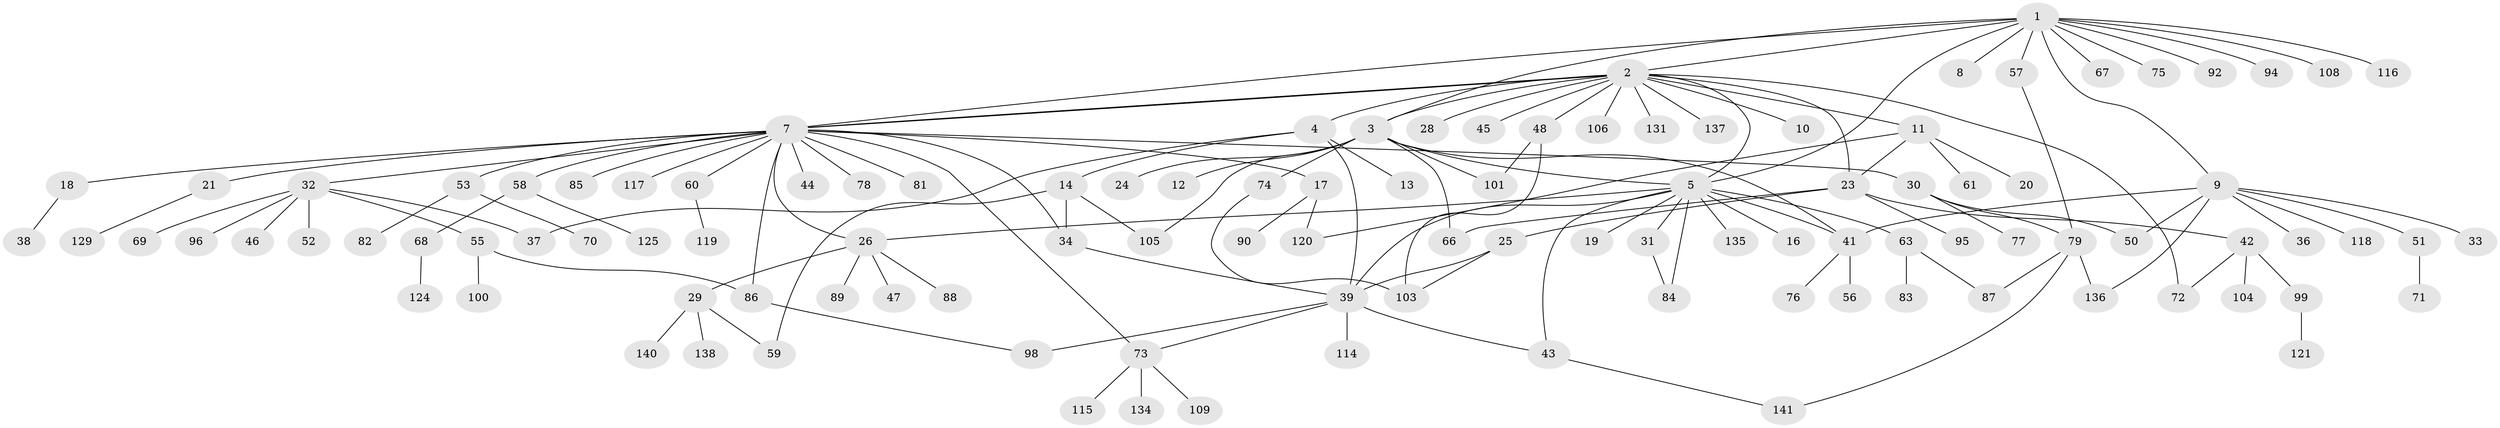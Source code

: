 // Generated by graph-tools (version 1.1) at 2025/51/02/27/25 19:51:56]
// undirected, 111 vertices, 142 edges
graph export_dot {
graph [start="1"]
  node [color=gray90,style=filled];
  1 [super="+80"];
  2 [super="+91"];
  3 [super="+6"];
  4;
  5 [super="+27"];
  7 [super="+22"];
  8;
  9 [super="+49"];
  10;
  11 [super="+15"];
  12;
  13;
  14;
  16;
  17 [super="+107"];
  18;
  19;
  20;
  21;
  23 [super="+123"];
  24;
  25;
  26 [super="+35"];
  28;
  29 [super="+64"];
  30 [super="+111"];
  31;
  32;
  33;
  34 [super="+62"];
  36;
  37 [super="+133"];
  38;
  39 [super="+40"];
  41 [super="+122"];
  42 [super="+54"];
  43;
  44;
  45;
  46 [super="+112"];
  47;
  48;
  50 [super="+93"];
  51;
  52;
  53;
  55 [super="+97"];
  56;
  57;
  58 [super="+65"];
  59;
  60 [super="+113"];
  61;
  63 [super="+110"];
  66 [super="+102"];
  67;
  68 [super="+128"];
  69;
  70;
  71;
  72;
  73 [super="+139"];
  74;
  75;
  76;
  77;
  78;
  79;
  81;
  82;
  83;
  84 [super="+132"];
  85;
  86;
  87 [super="+127"];
  88;
  89;
  90;
  92;
  94;
  95;
  96;
  98;
  99;
  100;
  101 [super="+126"];
  103 [super="+130"];
  104;
  105;
  106;
  108;
  109;
  114;
  115;
  116;
  117;
  118;
  119;
  120;
  121;
  124;
  125;
  129;
  131;
  134;
  135;
  136;
  137;
  138;
  140;
  141;
  1 -- 2;
  1 -- 3 [weight=2];
  1 -- 5;
  1 -- 7;
  1 -- 8;
  1 -- 9;
  1 -- 57;
  1 -- 67;
  1 -- 75;
  1 -- 92;
  1 -- 94;
  1 -- 116;
  1 -- 108;
  2 -- 4;
  2 -- 5;
  2 -- 7;
  2 -- 7;
  2 -- 10;
  2 -- 11;
  2 -- 23;
  2 -- 28;
  2 -- 45;
  2 -- 48;
  2 -- 72;
  2 -- 106;
  2 -- 137;
  2 -- 131;
  2 -- 3;
  3 -- 5;
  3 -- 12;
  3 -- 24;
  3 -- 41;
  3 -- 101;
  3 -- 66;
  3 -- 105;
  3 -- 74;
  4 -- 13;
  4 -- 14;
  4 -- 37;
  4 -- 39;
  5 -- 16;
  5 -- 19;
  5 -- 26;
  5 -- 31;
  5 -- 43;
  5 -- 63;
  5 -- 84;
  5 -- 135;
  5 -- 41;
  5 -- 39;
  7 -- 17;
  7 -- 18;
  7 -- 21;
  7 -- 30;
  7 -- 32;
  7 -- 58;
  7 -- 60;
  7 -- 73;
  7 -- 78;
  7 -- 81;
  7 -- 85;
  7 -- 86;
  7 -- 34;
  7 -- 117;
  7 -- 53;
  7 -- 26;
  7 -- 44;
  9 -- 33;
  9 -- 36;
  9 -- 50;
  9 -- 51;
  9 -- 136;
  9 -- 118;
  9 -- 41;
  11 -- 120;
  11 -- 20;
  11 -- 61;
  11 -- 23;
  14 -- 59;
  14 -- 105;
  14 -- 34;
  17 -- 90;
  17 -- 120;
  18 -- 38;
  21 -- 129;
  23 -- 25;
  23 -- 42;
  23 -- 66;
  23 -- 95;
  25 -- 103;
  25 -- 39;
  26 -- 29;
  26 -- 47;
  26 -- 89;
  26 -- 88;
  29 -- 59;
  29 -- 138;
  29 -- 140;
  30 -- 77;
  30 -- 79;
  30 -- 50;
  31 -- 84;
  32 -- 37;
  32 -- 46;
  32 -- 52;
  32 -- 55;
  32 -- 69;
  32 -- 96;
  34 -- 39;
  39 -- 43;
  39 -- 98;
  39 -- 73;
  39 -- 114;
  41 -- 56;
  41 -- 76;
  42 -- 72;
  42 -- 99;
  42 -- 104;
  43 -- 141;
  48 -- 101;
  48 -- 103;
  51 -- 71;
  53 -- 70;
  53 -- 82;
  55 -- 86;
  55 -- 100;
  57 -- 79;
  58 -- 68;
  58 -- 125;
  60 -- 119;
  63 -- 83;
  63 -- 87;
  68 -- 124;
  73 -- 109;
  73 -- 115;
  73 -- 134;
  74 -- 103;
  79 -- 87;
  79 -- 136;
  79 -- 141;
  86 -- 98;
  99 -- 121;
}
